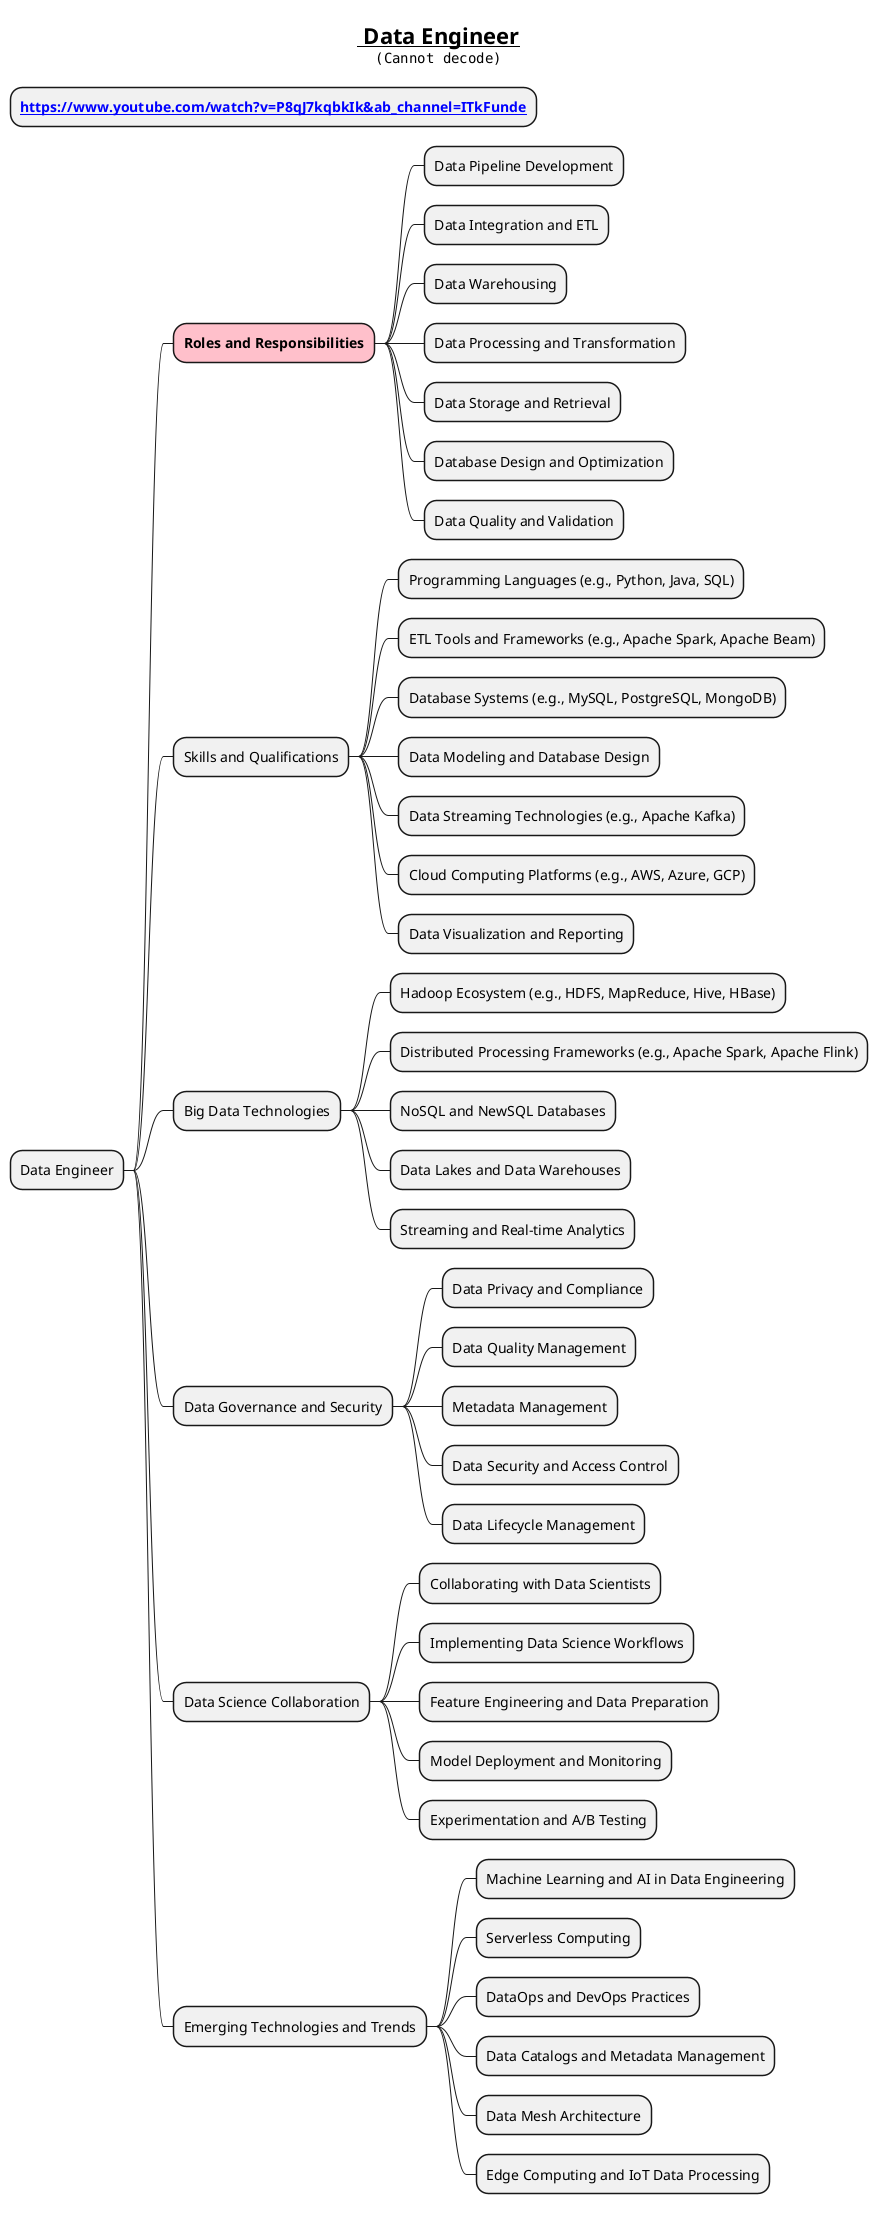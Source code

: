 @startmindmap
title =__ Data Engineer__\n<img:img.png>

* **[[https://www.youtube.com/watch?v=P8qJ7kqbkIk&ab_channel=ITkFunde]]**

* Data Engineer
**[#pink] **Roles and Responsibilities**
*** Data Pipeline Development
*** Data Integration and ETL
*** Data Warehousing
*** Data Processing and Transformation
*** Data Storage and Retrieval
*** Database Design and Optimization
*** Data Quality and Validation
** Skills and Qualifications
*** Programming Languages (e.g., Python, Java, SQL)
*** ETL Tools and Frameworks (e.g., Apache Spark, Apache Beam)
*** Database Systems (e.g., MySQL, PostgreSQL, MongoDB)
*** Data Modeling and Database Design
*** Data Streaming Technologies (e.g., Apache Kafka)
*** Cloud Computing Platforms (e.g., AWS, Azure, GCP)
*** Data Visualization and Reporting
** Big Data Technologies
*** Hadoop Ecosystem (e.g., HDFS, MapReduce, Hive, HBase)
*** Distributed Processing Frameworks (e.g., Apache Spark, Apache Flink)
*** NoSQL and NewSQL Databases
*** Data Lakes and Data Warehouses
*** Streaming and Real-time Analytics
** Data Governance and Security
*** Data Privacy and Compliance
*** Data Quality Management
*** Metadata Management
*** Data Security and Access Control
*** Data Lifecycle Management
** Data Science Collaboration
*** Collaborating with Data Scientists
*** Implementing Data Science Workflows
*** Feature Engineering and Data Preparation
*** Model Deployment and Monitoring
*** Experimentation and A/B Testing
** Emerging Technologies and Trends
*** Machine Learning and AI in Data Engineering
*** Serverless Computing
*** DataOps and DevOps Practices
*** Data Catalogs and Metadata Management
*** Data Mesh Architecture
*** Edge Computing and IoT Data Processing
@endmindmap
